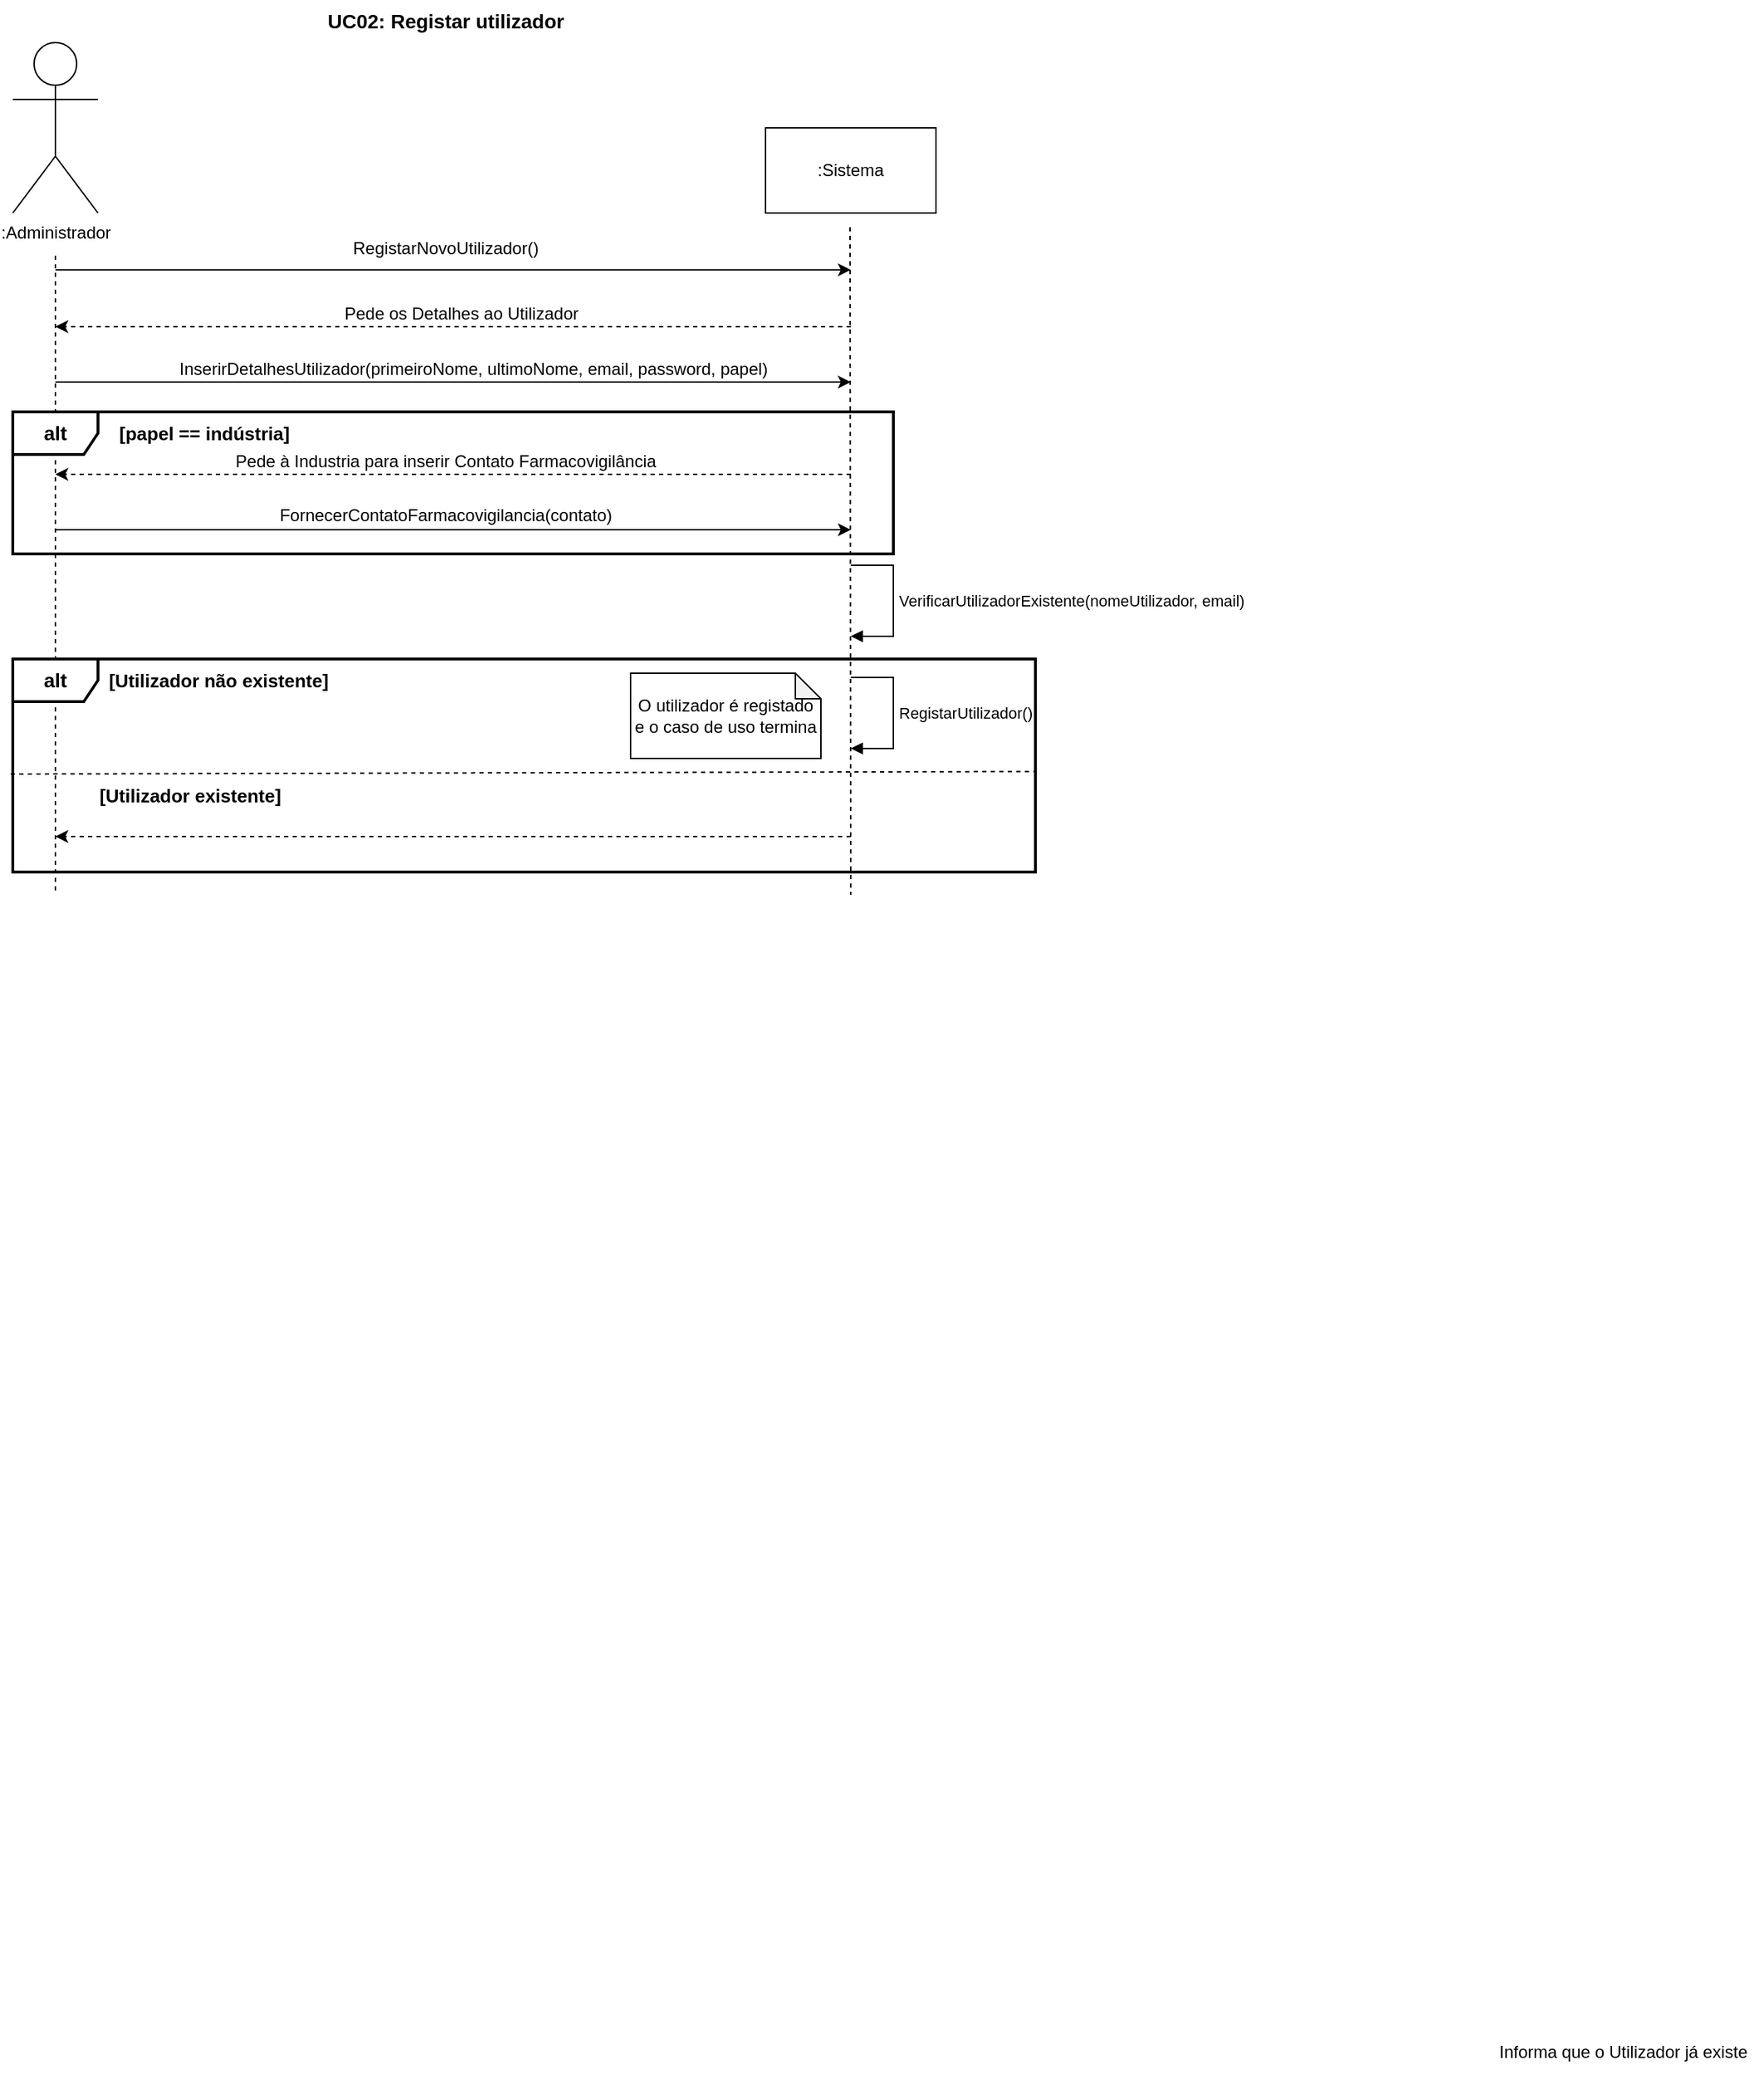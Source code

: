 <mxfile version="22.0.2" type="device">
  <diagram name="Page-1" id="ivA1rHGIFGznzrAAy6nx">
    <mxGraphModel dx="1098" dy="820" grid="1" gridSize="10" guides="1" tooltips="1" connect="1" arrows="1" fold="1" page="1" pageScale="1" pageWidth="827" pageHeight="1169" math="0" shadow="0">
      <root>
        <mxCell id="0" />
        <mxCell id="1" parent="0" />
        <mxCell id="I41HJoZNq6cN9vo62ZGP-1" value=":Administrador" style="shape=umlActor;verticalLabelPosition=bottom;verticalAlign=top;html=1;outlineConnect=0;" parent="1" vertex="1">
          <mxGeometry x="14" y="40" width="60" height="120" as="geometry" />
        </mxCell>
        <mxCell id="I41HJoZNq6cN9vo62ZGP-2" value="UC02: Registar utilizador" style="text;html=1;strokeColor=none;fillColor=none;align=center;verticalAlign=middle;whiteSpace=wrap;rounded=0;fontSize=14;fontStyle=1" parent="1" vertex="1">
          <mxGeometry x="234" y="10" width="170" height="30" as="geometry" />
        </mxCell>
        <mxCell id="I41HJoZNq6cN9vo62ZGP-3" value=":Sistema" style="rounded=0;whiteSpace=wrap;html=1;" parent="1" vertex="1">
          <mxGeometry x="544" y="100" width="120" height="60" as="geometry" />
        </mxCell>
        <mxCell id="I41HJoZNq6cN9vo62ZGP-4" value="" style="endArrow=none;dashed=1;html=1;rounded=0;" parent="1" edge="1">
          <mxGeometry width="50" height="50" relative="1" as="geometry">
            <mxPoint x="44" y="190" as="sourcePoint" />
            <mxPoint x="44" y="640" as="targetPoint" />
          </mxGeometry>
        </mxCell>
        <mxCell id="I41HJoZNq6cN9vo62ZGP-5" value="" style="endArrow=none;dashed=1;html=1;rounded=0;" parent="1" edge="1">
          <mxGeometry width="50" height="50" relative="1" as="geometry">
            <mxPoint x="603.5" y="170" as="sourcePoint" />
            <mxPoint x="604" y="640" as="targetPoint" />
          </mxGeometry>
        </mxCell>
        <mxCell id="I41HJoZNq6cN9vo62ZGP-6" value="" style="endArrow=classic;html=1;rounded=0;" parent="1" edge="1">
          <mxGeometry width="50" height="50" relative="1" as="geometry">
            <mxPoint x="44" y="200" as="sourcePoint" />
            <mxPoint x="604" y="200" as="targetPoint" />
          </mxGeometry>
        </mxCell>
        <mxCell id="I41HJoZNq6cN9vo62ZGP-7" value="RegistarNovoUtilizador()" style="text;html=1;strokeColor=none;fillColor=none;align=center;verticalAlign=middle;whiteSpace=wrap;rounded=0;" parent="1" vertex="1">
          <mxGeometry x="244" y="170" width="150" height="30" as="geometry" />
        </mxCell>
        <mxCell id="I41HJoZNq6cN9vo62ZGP-8" value="" style="endArrow=classic;html=1;rounded=0;dashed=1;" parent="1" edge="1">
          <mxGeometry width="50" height="50" relative="1" as="geometry">
            <mxPoint x="604" y="240" as="sourcePoint" />
            <mxPoint x="44" y="240" as="targetPoint" />
          </mxGeometry>
        </mxCell>
        <mxCell id="I41HJoZNq6cN9vo62ZGP-9" value="Pede os Detalhes ao Utilizador" style="text;html=1;strokeColor=none;fillColor=none;align=center;verticalAlign=middle;whiteSpace=wrap;rounded=0;" parent="1" vertex="1">
          <mxGeometry x="242" y="216" width="176" height="30" as="geometry" />
        </mxCell>
        <mxCell id="I41HJoZNq6cN9vo62ZGP-10" value="" style="endArrow=classic;html=1;rounded=0;" parent="1" edge="1">
          <mxGeometry width="50" height="50" relative="1" as="geometry">
            <mxPoint x="44" y="279" as="sourcePoint" />
            <mxPoint x="604" y="279" as="targetPoint" />
          </mxGeometry>
        </mxCell>
        <mxCell id="I41HJoZNq6cN9vo62ZGP-11" value="InserirDetalhesUtilizador(primeiroNome, ultimoNome, email, password, papel)" style="text;html=1;strokeColor=none;fillColor=none;align=center;verticalAlign=middle;whiteSpace=wrap;rounded=0;" parent="1" vertex="1">
          <mxGeometry x="130" y="255" width="417" height="30" as="geometry" />
        </mxCell>
        <mxCell id="I41HJoZNq6cN9vo62ZGP-13" value="alt" style="shape=umlFrame;whiteSpace=wrap;html=1;pointerEvents=0;fontStyle=1;fontSize=14;strokeWidth=2;" parent="1" vertex="1">
          <mxGeometry x="14" y="300" width="620" height="100" as="geometry" />
        </mxCell>
        <mxCell id="I41HJoZNq6cN9vo62ZGP-14" value="[papel == indústria]" style="text;html=1;strokeColor=none;fillColor=none;align=center;verticalAlign=middle;whiteSpace=wrap;rounded=0;fontStyle=1;fontSize=13;" parent="1" vertex="1">
          <mxGeometry x="74" y="300" width="150" height="30" as="geometry" />
        </mxCell>
        <mxCell id="I41HJoZNq6cN9vo62ZGP-15" value="" style="endArrow=classic;html=1;rounded=0;" parent="1" edge="1">
          <mxGeometry width="50" height="50" relative="1" as="geometry">
            <mxPoint x="44" y="383" as="sourcePoint" />
            <mxPoint x="604" y="383" as="targetPoint" />
          </mxGeometry>
        </mxCell>
        <mxCell id="I41HJoZNq6cN9vo62ZGP-16" value="FornecerContatoFarmacovigilancia(contato)" style="text;html=1;strokeColor=none;fillColor=none;align=center;verticalAlign=middle;whiteSpace=wrap;rounded=0;" parent="1" vertex="1">
          <mxGeometry x="189" y="358" width="260" height="30" as="geometry" />
        </mxCell>
        <mxCell id="I41HJoZNq6cN9vo62ZGP-18" value="VerificarUtilizadorExistente(nomeUtilizador, email)" style="html=1;align=left;spacingLeft=2;endArrow=block;rounded=0;edgeStyle=orthogonalEdgeStyle;curved=0;rounded=0;" parent="1" edge="1">
          <mxGeometry relative="1" as="geometry">
            <mxPoint x="604" y="408" as="sourcePoint" />
            <Array as="points">
              <mxPoint x="634" y="408" />
              <mxPoint x="634" y="458" />
              <mxPoint x="609" y="458" />
            </Array>
            <mxPoint x="604" y="458" as="targetPoint" />
            <mxPoint as="offset" />
          </mxGeometry>
        </mxCell>
        <mxCell id="I41HJoZNq6cN9vo62ZGP-19" value="alt" style="shape=umlFrame;whiteSpace=wrap;html=1;pointerEvents=0;fontStyle=1;fontSize=14;strokeWidth=2;" parent="1" vertex="1">
          <mxGeometry x="14" y="474" width="720" height="150" as="geometry" />
        </mxCell>
        <mxCell id="I41HJoZNq6cN9vo62ZGP-20" value="[Utilizador não existente]" style="text;html=1;strokeColor=none;fillColor=none;align=center;verticalAlign=middle;whiteSpace=wrap;rounded=0;fontStyle=1;fontSize=13;" parent="1" vertex="1">
          <mxGeometry x="74" y="474" width="170" height="30" as="geometry" />
        </mxCell>
        <mxCell id="I41HJoZNq6cN9vo62ZGP-21" value="RegistarUtilizador()" style="html=1;align=left;spacingLeft=2;endArrow=block;rounded=0;edgeStyle=orthogonalEdgeStyle;curved=0;rounded=0;" parent="1" edge="1">
          <mxGeometry relative="1" as="geometry">
            <mxPoint x="604" y="487" as="sourcePoint" />
            <Array as="points">
              <mxPoint x="634" y="487" />
              <mxPoint x="634" y="537" />
              <mxPoint x="609" y="537" />
            </Array>
            <mxPoint x="604" y="537" as="targetPoint" />
          </mxGeometry>
        </mxCell>
        <mxCell id="I41HJoZNq6cN9vo62ZGP-22" value="O utilizador é registado e o caso de uso termina" style="shape=note;whiteSpace=wrap;html=1;backgroundOutline=1;darkOpacity=0.05;size=18;" parent="1" vertex="1">
          <mxGeometry x="449" y="484" width="134" height="60" as="geometry" />
        </mxCell>
        <mxCell id="I41HJoZNq6cN9vo62ZGP-25" value="" style="endArrow=none;dashed=1;html=1;strokeWidth=1;rounded=0;exitX=-0.002;exitY=0.5;exitDx=0;exitDy=0;exitPerimeter=0;entryX=1;entryY=0.488;entryDx=0;entryDy=0;entryPerimeter=0;" parent="1" edge="1">
          <mxGeometry width="50" height="50" relative="1" as="geometry">
            <mxPoint x="12.56" y="555" as="sourcePoint" />
            <mxPoint x="734" y="553.2" as="targetPoint" />
          </mxGeometry>
        </mxCell>
        <mxCell id="I41HJoZNq6cN9vo62ZGP-26" value="[Utilizador existente]" style="text;html=1;strokeColor=none;fillColor=none;align=center;verticalAlign=middle;whiteSpace=wrap;rounded=0;fontStyle=1;fontSize=13;" parent="1" vertex="1">
          <mxGeometry x="54" y="555" width="170" height="30" as="geometry" />
        </mxCell>
        <mxCell id="I41HJoZNq6cN9vo62ZGP-27" value="" style="endArrow=classic;html=1;rounded=0;dashed=1;" parent="1" edge="1">
          <mxGeometry width="50" height="50" relative="1" as="geometry">
            <mxPoint x="604" y="599" as="sourcePoint" />
            <mxPoint x="44" y="599" as="targetPoint" />
          </mxGeometry>
        </mxCell>
        <mxCell id="I41HJoZNq6cN9vo62ZGP-28" value="Informa que o Utilizador já existe" style="text;html=1;strokeColor=none;fillColor=none;align=center;verticalAlign=middle;whiteSpace=wrap;rounded=0;" parent="1" vertex="1">
          <mxGeometry x="1050" y="1440" width="196" height="30" as="geometry" />
        </mxCell>
        <mxCell id="aioCvGVNAqlo_v0UQYM8-3" value="" style="endArrow=classic;html=1;rounded=0;dashed=1;" parent="1" edge="1">
          <mxGeometry width="50" height="50" relative="1" as="geometry">
            <mxPoint x="604" y="344" as="sourcePoint" />
            <mxPoint x="44" y="344" as="targetPoint" />
          </mxGeometry>
        </mxCell>
        <mxCell id="aioCvGVNAqlo_v0UQYM8-4" value="Pede à Industria para inserir Contato Farmacovigilância" style="text;html=1;strokeColor=none;fillColor=none;align=center;verticalAlign=middle;whiteSpace=wrap;rounded=0;" parent="1" vertex="1">
          <mxGeometry x="163" y="320" width="312" height="30" as="geometry" />
        </mxCell>
      </root>
    </mxGraphModel>
  </diagram>
</mxfile>
